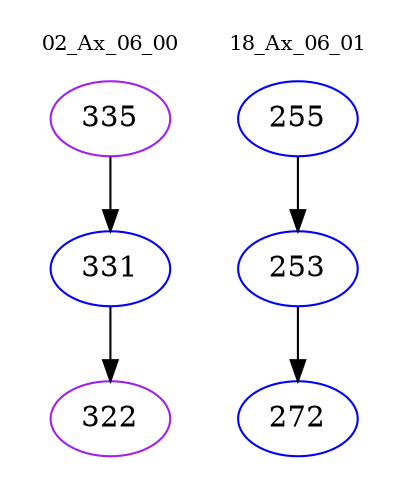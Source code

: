 digraph{
subgraph cluster_0 {
color = white
label = "02_Ax_06_00";
fontsize=10;
T0_335 [label="335", color="purple"]
T0_335 -> T0_331 [color="black"]
T0_331 [label="331", color="blue"]
T0_331 -> T0_322 [color="black"]
T0_322 [label="322", color="purple"]
}
subgraph cluster_1 {
color = white
label = "18_Ax_06_01";
fontsize=10;
T1_255 [label="255", color="blue"]
T1_255 -> T1_253 [color="black"]
T1_253 [label="253", color="blue"]
T1_253 -> T1_272 [color="black"]
T1_272 [label="272", color="blue"]
}
}
